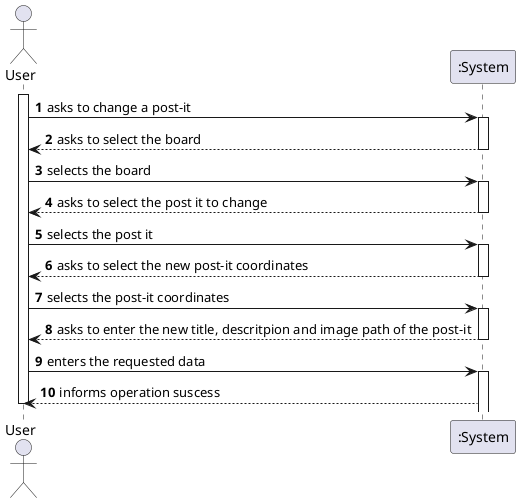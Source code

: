 @startuml US3007_SSD

autonumber

actor U as "User"

activate U

U -> ":System" : asks to change a post-it
activate ":System"

":System" --> U : asks to select the board
deactivate ":System"

U -> ":System" : selects the board
activate ":System"

":System" --> U : asks to select the post it to change
deactivate ":System"

U -> ":System" : selects the post it
activate ":System"

":System" --> U : asks to select the new post-it coordinates
deactivate ":System"

U -> ":System" :  selects the post-it coordinates
activate ":System"

":System" --> U : asks to enter the new title, descritpion and image path of the post-it
deactivate ":System"

U -> ":System" :  enters the requested data
activate ":System"

":System" --> U : informs operation suscess

deactivate U

@enduml
